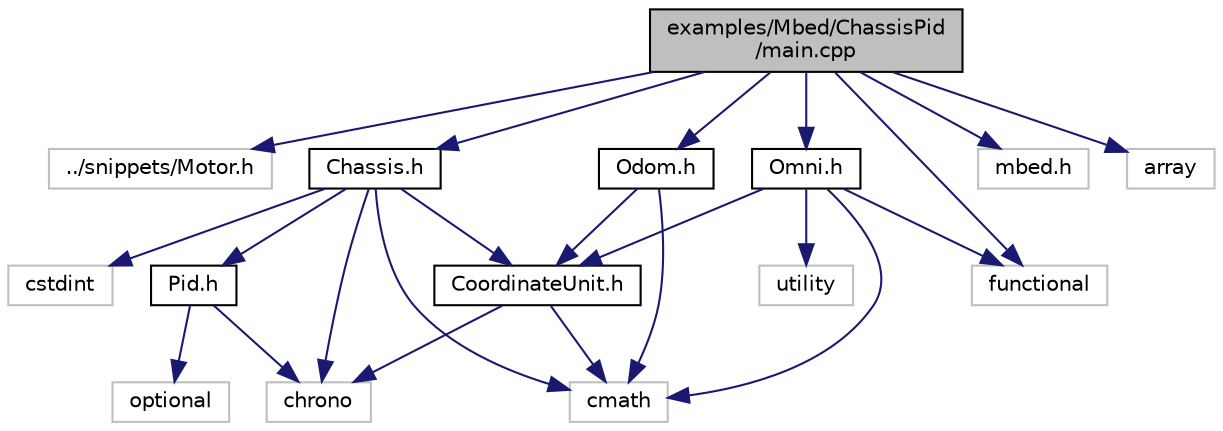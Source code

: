 digraph "examples/Mbed/ChassisPid/main.cpp"
{
 // LATEX_PDF_SIZE
  edge [fontname="Helvetica",fontsize="10",labelfontname="Helvetica",labelfontsize="10"];
  node [fontname="Helvetica",fontsize="10",shape=record];
  Node1 [label="examples/Mbed/ChassisPid\l/main.cpp",height=0.2,width=0.4,color="black", fillcolor="grey75", style="filled", fontcolor="black",tooltip="速度PID制御"];
  Node1 -> Node2 [color="midnightblue",fontsize="10",style="solid",fontname="Helvetica"];
  Node2 [label="../snippets/Motor.h",height=0.2,width=0.4,color="grey75", fillcolor="white", style="filled",tooltip=" "];
  Node1 -> Node3 [color="midnightblue",fontsize="10",style="solid",fontname="Helvetica"];
  Node3 [label="Chassis.h",height=0.2,width=0.4,color="black", fillcolor="white", style="filled",URL="$Chassis_8h.html",tooltip="足回りの自動制御を行う Chassis クラスを提供する。"];
  Node3 -> Node4 [color="midnightblue",fontsize="10",style="solid",fontname="Helvetica"];
  Node4 [label="CoordinateUnit.h",height=0.2,width=0.4,color="black", fillcolor="white", style="filled",URL="$CoordinateUnit_8h.html",tooltip="座標、速度を表す構造体 CoordinateUnit を提供する。"];
  Node4 -> Node5 [color="midnightblue",fontsize="10",style="solid",fontname="Helvetica"];
  Node5 [label="chrono",height=0.2,width=0.4,color="grey75", fillcolor="white", style="filled",tooltip=" "];
  Node4 -> Node6 [color="midnightblue",fontsize="10",style="solid",fontname="Helvetica"];
  Node6 [label="cmath",height=0.2,width=0.4,color="grey75", fillcolor="white", style="filled",tooltip=" "];
  Node3 -> Node7 [color="midnightblue",fontsize="10",style="solid",fontname="Helvetica"];
  Node7 [label="Pid.h",height=0.2,width=0.4,color="black", fillcolor="white", style="filled",URL="$Pid_8h.html",tooltip="PID制御を行う Pid クラスを提供する。"];
  Node7 -> Node5 [color="midnightblue",fontsize="10",style="solid",fontname="Helvetica"];
  Node7 -> Node8 [color="midnightblue",fontsize="10",style="solid",fontname="Helvetica"];
  Node8 [label="optional",height=0.2,width=0.4,color="grey75", fillcolor="white", style="filled",tooltip=" "];
  Node3 -> Node5 [color="midnightblue",fontsize="10",style="solid",fontname="Helvetica"];
  Node3 -> Node6 [color="midnightblue",fontsize="10",style="solid",fontname="Helvetica"];
  Node3 -> Node9 [color="midnightblue",fontsize="10",style="solid",fontname="Helvetica"];
  Node9 [label="cstdint",height=0.2,width=0.4,color="grey75", fillcolor="white", style="filled",tooltip=" "];
  Node1 -> Node10 [color="midnightblue",fontsize="10",style="solid",fontname="Helvetica"];
  Node10 [label="Odom.h",height=0.2,width=0.4,color="black", fillcolor="white", style="filled",URL="$Odom_8h.html",tooltip="オドメトリを行う Odom クラスを提供する。"];
  Node10 -> Node4 [color="midnightblue",fontsize="10",style="solid",fontname="Helvetica"];
  Node10 -> Node6 [color="midnightblue",fontsize="10",style="solid",fontname="Helvetica"];
  Node1 -> Node11 [color="midnightblue",fontsize="10",style="solid",fontname="Helvetica"];
  Node11 [label="Omni.h",height=0.2,width=0.4,color="black", fillcolor="white", style="filled",URL="$Omni_8h.html",tooltip="オムニの制御を行う Omni クラスを提供する。"];
  Node11 -> Node4 [color="midnightblue",fontsize="10",style="solid",fontname="Helvetica"];
  Node11 -> Node6 [color="midnightblue",fontsize="10",style="solid",fontname="Helvetica"];
  Node11 -> Node12 [color="midnightblue",fontsize="10",style="solid",fontname="Helvetica"];
  Node12 [label="functional",height=0.2,width=0.4,color="grey75", fillcolor="white", style="filled",tooltip=" "];
  Node11 -> Node13 [color="midnightblue",fontsize="10",style="solid",fontname="Helvetica"];
  Node13 [label="utility",height=0.2,width=0.4,color="grey75", fillcolor="white", style="filled",tooltip=" "];
  Node1 -> Node14 [color="midnightblue",fontsize="10",style="solid",fontname="Helvetica"];
  Node14 [label="mbed.h",height=0.2,width=0.4,color="grey75", fillcolor="white", style="filled",tooltip=" "];
  Node1 -> Node15 [color="midnightblue",fontsize="10",style="solid",fontname="Helvetica"];
  Node15 [label="array",height=0.2,width=0.4,color="grey75", fillcolor="white", style="filled",tooltip=" "];
  Node1 -> Node12 [color="midnightblue",fontsize="10",style="solid",fontname="Helvetica"];
}
